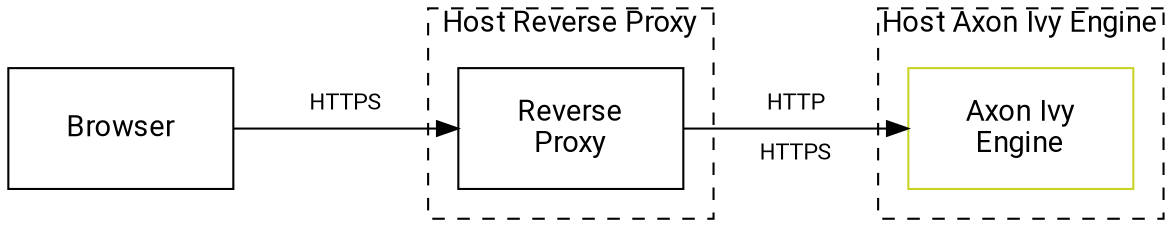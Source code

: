 digraph overview {
  layout=neato;
  node [shape=box, fontname="Roboto,Helvetica Neue,Arial,sans-serif", margin=0.1, fixedsize="true"]; 
  
  /* nodes */
  browser      [label="Browser",                pos="0.0,2.5!", height="0.8", width="1.5"];
  reverseproxy [label="Reverse\nProxy",         pos="3.0,2.5!", height="0.8", width="1.5"];
  engine       [label="Axon Ivy\nEngine",       pos="6.0,2.5!", height="0.8", width="1.5", color="#C7D426", fontcolor="black"];


  hostProxy [label="Host Reverse Proxy",        pos="3.0,2.6!", height="1.4", width="1.9", style="dashed" fontcolor="black" labelloc="t"];
  hostEngine [label="Host Axon Ivy Engine",     pos="6.0,2.6!", height="1.4", width="1.9", style="dashed" fontcolor="black" labelloc="t"];
 
  /* edges */
  browser -> reverseproxy;
  reverseproxy -> engine;

  /* edge labels */
  browser_reverseproxy [label="HTTPS\n \n ",   pos="1.5,2.5!", height="0.8", width="1.7", shape=none, fillcolor=none, fontcolor="black", fontsize="11"];
  reverseproxy_engine [label="HTTP\n \nHTTPS", pos="4.5,2.5!", height="0.8", width="1.7", shape=none, fillcolor=none, fontcolor="black", fontsize="11"];

}
